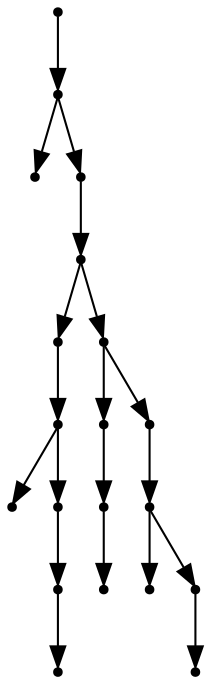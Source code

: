 digraph {
  19 [shape=point];
  18 [shape=point];
  0 [shape=point];
  17 [shape=point];
  16 [shape=point];
  6 [shape=point];
  5 [shape=point];
  1 [shape=point];
  4 [shape=point];
  3 [shape=point];
  2 [shape=point];
  15 [shape=point];
  9 [shape=point];
  8 [shape=point];
  7 [shape=point];
  14 [shape=point];
  13 [shape=point];
  10 [shape=point];
  12 [shape=point];
  11 [shape=point];
19 -> 18;
18 -> 0;
18 -> 17;
17 -> 16;
16 -> 6;
6 -> 5;
5 -> 1;
5 -> 4;
4 -> 3;
3 -> 2;
16 -> 15;
15 -> 9;
9 -> 8;
8 -> 7;
15 -> 14;
14 -> 13;
13 -> 10;
13 -> 12;
12 -> 11;
}
